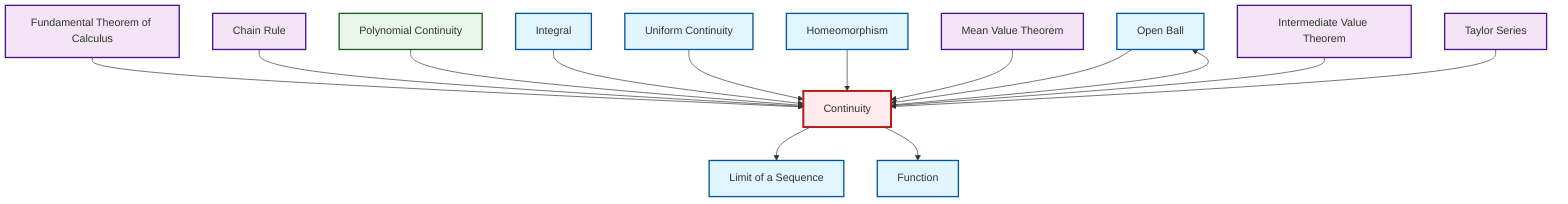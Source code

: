 graph TD
    classDef definition fill:#e1f5fe,stroke:#01579b,stroke-width:2px
    classDef theorem fill:#f3e5f5,stroke:#4a148c,stroke-width:2px
    classDef axiom fill:#fff3e0,stroke:#e65100,stroke-width:2px
    classDef example fill:#e8f5e9,stroke:#1b5e20,stroke-width:2px
    classDef current fill:#ffebee,stroke:#b71c1c,stroke-width:3px
    def-open-ball["Open Ball"]:::definition
    thm-intermediate-value["Intermediate Value Theorem"]:::theorem
    ex-polynomial-continuity["Polynomial Continuity"]:::example
    thm-mean-value["Mean Value Theorem"]:::theorem
    def-homeomorphism["Homeomorphism"]:::definition
    def-integral["Integral"]:::definition
    def-uniform-continuity["Uniform Continuity"]:::definition
    thm-fundamental-calculus["Fundamental Theorem of Calculus"]:::theorem
    def-function["Function"]:::definition
    thm-chain-rule["Chain Rule"]:::theorem
    def-limit["Limit of a Sequence"]:::definition
    def-continuity["Continuity"]:::definition
    thm-taylor-series["Taylor Series"]:::theorem
    thm-fundamental-calculus --> def-continuity
    thm-chain-rule --> def-continuity
    ex-polynomial-continuity --> def-continuity
    def-integral --> def-continuity
    def-uniform-continuity --> def-continuity
    def-open-ball --> def-continuity
    def-homeomorphism --> def-continuity
    thm-mean-value --> def-continuity
    thm-intermediate-value --> def-continuity
    thm-taylor-series --> def-continuity
    def-continuity --> def-limit
    def-continuity --> def-function
    def-continuity --> def-open-ball
    class def-continuity current